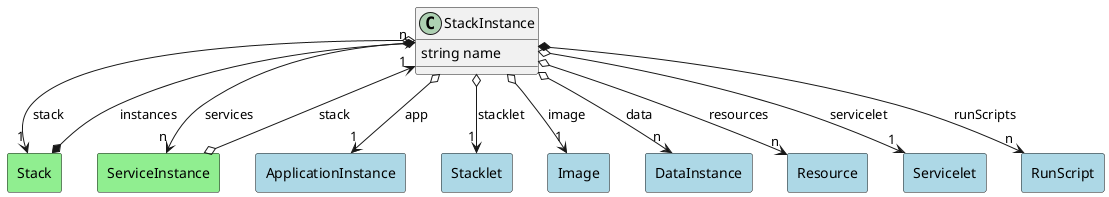 @startuml

class "StackInstance" as Model {
 string name

 
}

rectangle "ApplicationInstance" as ApplicationInstance #lightblue {
}

Model o--> "1" ApplicationInstance : app


rectangle "Stack" as Stack #lightblue {
}

Model o--> "1" Stack : stack


rectangle "Stacklet" as Stacklet #lightblue {
}

Model o--> "1" Stacklet : stacklet


rectangle "ServiceInstance" as ServiceInstance #lightblue {
}

Model *--> "n" ServiceInstance : services


rectangle "Image" as Image #lightblue {
}

Model o--> "1" Image : image


rectangle "DataInstance" as DataInstance #lightblue {
}

Model o--> "n" DataInstance : data


rectangle "Resource" as Resource #lightblue {
}

Model o--> "n" Resource : resources


rectangle "Servicelet" as Servicelet #lightblue {
}

Model o--> "1" Servicelet : servicelet


rectangle "RunScript" as RunScript #lightblue {
}

Model *--> "n" RunScript : runScripts




    rectangle "Stack" as Stack #lightgreen {
    }
    
        Stack   *--> "n" Model : "instances"
    
    rectangle "ServiceInstance" as ServiceInstance #lightgreen {
    }
    
        ServiceInstance   o--> "1" Model : "stack"
    

@enduml

